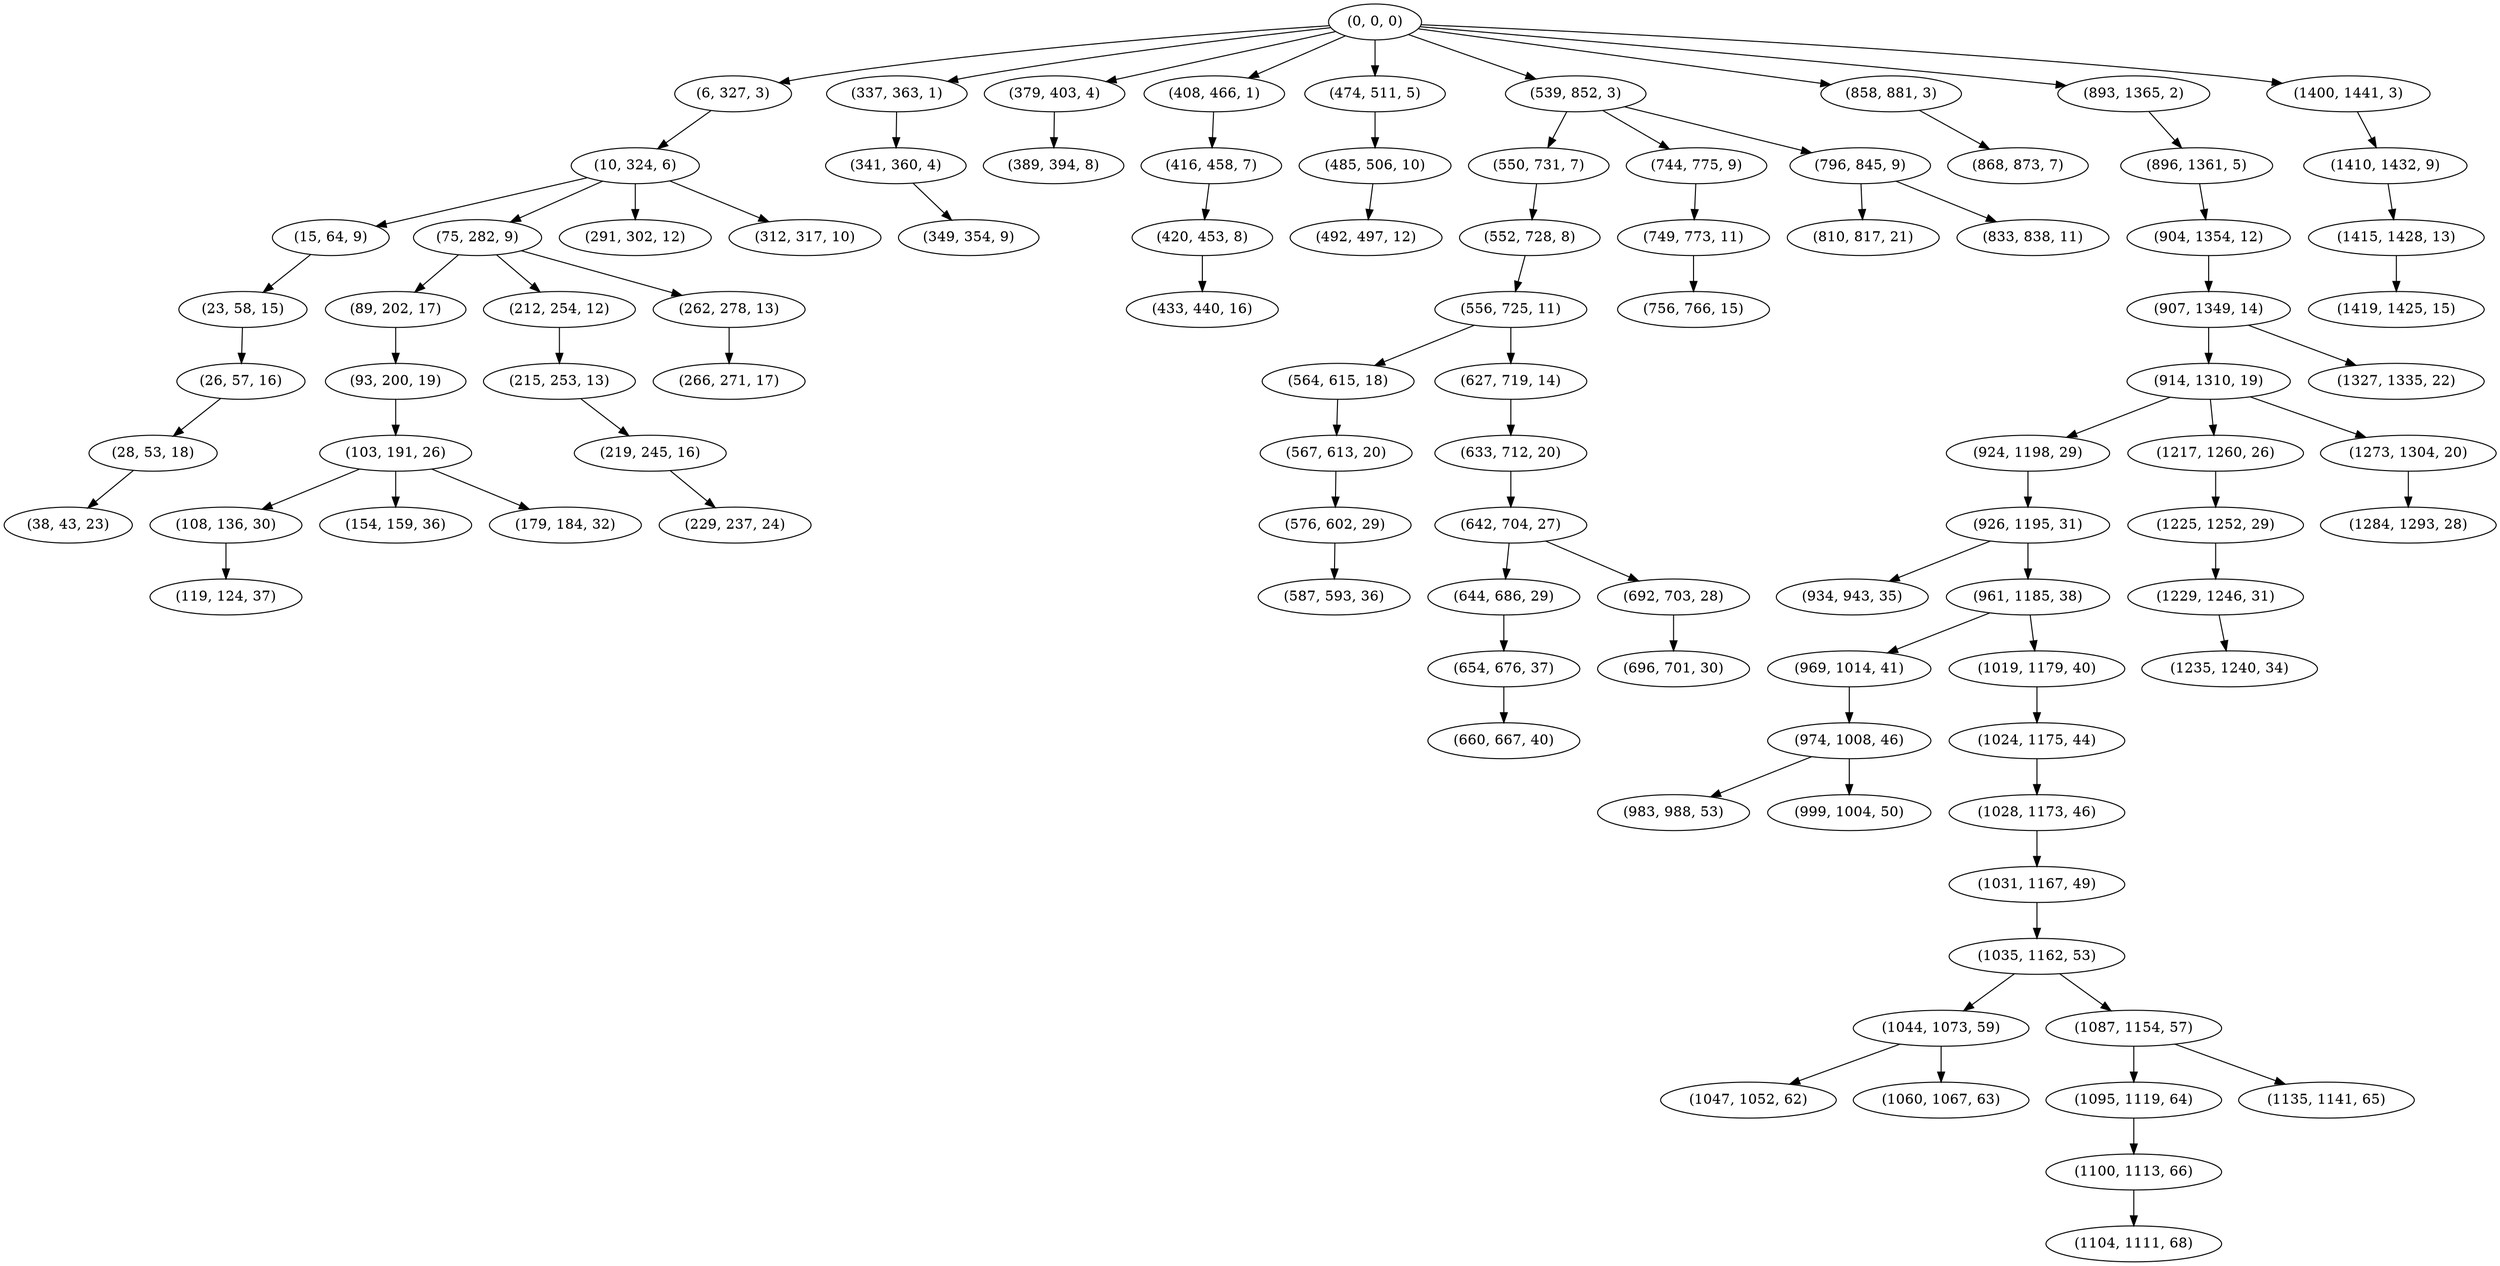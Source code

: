 digraph tree {
    "(0, 0, 0)";
    "(6, 327, 3)";
    "(10, 324, 6)";
    "(15, 64, 9)";
    "(23, 58, 15)";
    "(26, 57, 16)";
    "(28, 53, 18)";
    "(38, 43, 23)";
    "(75, 282, 9)";
    "(89, 202, 17)";
    "(93, 200, 19)";
    "(103, 191, 26)";
    "(108, 136, 30)";
    "(119, 124, 37)";
    "(154, 159, 36)";
    "(179, 184, 32)";
    "(212, 254, 12)";
    "(215, 253, 13)";
    "(219, 245, 16)";
    "(229, 237, 24)";
    "(262, 278, 13)";
    "(266, 271, 17)";
    "(291, 302, 12)";
    "(312, 317, 10)";
    "(337, 363, 1)";
    "(341, 360, 4)";
    "(349, 354, 9)";
    "(379, 403, 4)";
    "(389, 394, 8)";
    "(408, 466, 1)";
    "(416, 458, 7)";
    "(420, 453, 8)";
    "(433, 440, 16)";
    "(474, 511, 5)";
    "(485, 506, 10)";
    "(492, 497, 12)";
    "(539, 852, 3)";
    "(550, 731, 7)";
    "(552, 728, 8)";
    "(556, 725, 11)";
    "(564, 615, 18)";
    "(567, 613, 20)";
    "(576, 602, 29)";
    "(587, 593, 36)";
    "(627, 719, 14)";
    "(633, 712, 20)";
    "(642, 704, 27)";
    "(644, 686, 29)";
    "(654, 676, 37)";
    "(660, 667, 40)";
    "(692, 703, 28)";
    "(696, 701, 30)";
    "(744, 775, 9)";
    "(749, 773, 11)";
    "(756, 766, 15)";
    "(796, 845, 9)";
    "(810, 817, 21)";
    "(833, 838, 11)";
    "(858, 881, 3)";
    "(868, 873, 7)";
    "(893, 1365, 2)";
    "(896, 1361, 5)";
    "(904, 1354, 12)";
    "(907, 1349, 14)";
    "(914, 1310, 19)";
    "(924, 1198, 29)";
    "(926, 1195, 31)";
    "(934, 943, 35)";
    "(961, 1185, 38)";
    "(969, 1014, 41)";
    "(974, 1008, 46)";
    "(983, 988, 53)";
    "(999, 1004, 50)";
    "(1019, 1179, 40)";
    "(1024, 1175, 44)";
    "(1028, 1173, 46)";
    "(1031, 1167, 49)";
    "(1035, 1162, 53)";
    "(1044, 1073, 59)";
    "(1047, 1052, 62)";
    "(1060, 1067, 63)";
    "(1087, 1154, 57)";
    "(1095, 1119, 64)";
    "(1100, 1113, 66)";
    "(1104, 1111, 68)";
    "(1135, 1141, 65)";
    "(1217, 1260, 26)";
    "(1225, 1252, 29)";
    "(1229, 1246, 31)";
    "(1235, 1240, 34)";
    "(1273, 1304, 20)";
    "(1284, 1293, 28)";
    "(1327, 1335, 22)";
    "(1400, 1441, 3)";
    "(1410, 1432, 9)";
    "(1415, 1428, 13)";
    "(1419, 1425, 15)";
    "(0, 0, 0)" -> "(6, 327, 3)";
    "(0, 0, 0)" -> "(337, 363, 1)";
    "(0, 0, 0)" -> "(379, 403, 4)";
    "(0, 0, 0)" -> "(408, 466, 1)";
    "(0, 0, 0)" -> "(474, 511, 5)";
    "(0, 0, 0)" -> "(539, 852, 3)";
    "(0, 0, 0)" -> "(858, 881, 3)";
    "(0, 0, 0)" -> "(893, 1365, 2)";
    "(0, 0, 0)" -> "(1400, 1441, 3)";
    "(6, 327, 3)" -> "(10, 324, 6)";
    "(10, 324, 6)" -> "(15, 64, 9)";
    "(10, 324, 6)" -> "(75, 282, 9)";
    "(10, 324, 6)" -> "(291, 302, 12)";
    "(10, 324, 6)" -> "(312, 317, 10)";
    "(15, 64, 9)" -> "(23, 58, 15)";
    "(23, 58, 15)" -> "(26, 57, 16)";
    "(26, 57, 16)" -> "(28, 53, 18)";
    "(28, 53, 18)" -> "(38, 43, 23)";
    "(75, 282, 9)" -> "(89, 202, 17)";
    "(75, 282, 9)" -> "(212, 254, 12)";
    "(75, 282, 9)" -> "(262, 278, 13)";
    "(89, 202, 17)" -> "(93, 200, 19)";
    "(93, 200, 19)" -> "(103, 191, 26)";
    "(103, 191, 26)" -> "(108, 136, 30)";
    "(103, 191, 26)" -> "(154, 159, 36)";
    "(103, 191, 26)" -> "(179, 184, 32)";
    "(108, 136, 30)" -> "(119, 124, 37)";
    "(212, 254, 12)" -> "(215, 253, 13)";
    "(215, 253, 13)" -> "(219, 245, 16)";
    "(219, 245, 16)" -> "(229, 237, 24)";
    "(262, 278, 13)" -> "(266, 271, 17)";
    "(337, 363, 1)" -> "(341, 360, 4)";
    "(341, 360, 4)" -> "(349, 354, 9)";
    "(379, 403, 4)" -> "(389, 394, 8)";
    "(408, 466, 1)" -> "(416, 458, 7)";
    "(416, 458, 7)" -> "(420, 453, 8)";
    "(420, 453, 8)" -> "(433, 440, 16)";
    "(474, 511, 5)" -> "(485, 506, 10)";
    "(485, 506, 10)" -> "(492, 497, 12)";
    "(539, 852, 3)" -> "(550, 731, 7)";
    "(539, 852, 3)" -> "(744, 775, 9)";
    "(539, 852, 3)" -> "(796, 845, 9)";
    "(550, 731, 7)" -> "(552, 728, 8)";
    "(552, 728, 8)" -> "(556, 725, 11)";
    "(556, 725, 11)" -> "(564, 615, 18)";
    "(556, 725, 11)" -> "(627, 719, 14)";
    "(564, 615, 18)" -> "(567, 613, 20)";
    "(567, 613, 20)" -> "(576, 602, 29)";
    "(576, 602, 29)" -> "(587, 593, 36)";
    "(627, 719, 14)" -> "(633, 712, 20)";
    "(633, 712, 20)" -> "(642, 704, 27)";
    "(642, 704, 27)" -> "(644, 686, 29)";
    "(642, 704, 27)" -> "(692, 703, 28)";
    "(644, 686, 29)" -> "(654, 676, 37)";
    "(654, 676, 37)" -> "(660, 667, 40)";
    "(692, 703, 28)" -> "(696, 701, 30)";
    "(744, 775, 9)" -> "(749, 773, 11)";
    "(749, 773, 11)" -> "(756, 766, 15)";
    "(796, 845, 9)" -> "(810, 817, 21)";
    "(796, 845, 9)" -> "(833, 838, 11)";
    "(858, 881, 3)" -> "(868, 873, 7)";
    "(893, 1365, 2)" -> "(896, 1361, 5)";
    "(896, 1361, 5)" -> "(904, 1354, 12)";
    "(904, 1354, 12)" -> "(907, 1349, 14)";
    "(907, 1349, 14)" -> "(914, 1310, 19)";
    "(907, 1349, 14)" -> "(1327, 1335, 22)";
    "(914, 1310, 19)" -> "(924, 1198, 29)";
    "(914, 1310, 19)" -> "(1217, 1260, 26)";
    "(914, 1310, 19)" -> "(1273, 1304, 20)";
    "(924, 1198, 29)" -> "(926, 1195, 31)";
    "(926, 1195, 31)" -> "(934, 943, 35)";
    "(926, 1195, 31)" -> "(961, 1185, 38)";
    "(961, 1185, 38)" -> "(969, 1014, 41)";
    "(961, 1185, 38)" -> "(1019, 1179, 40)";
    "(969, 1014, 41)" -> "(974, 1008, 46)";
    "(974, 1008, 46)" -> "(983, 988, 53)";
    "(974, 1008, 46)" -> "(999, 1004, 50)";
    "(1019, 1179, 40)" -> "(1024, 1175, 44)";
    "(1024, 1175, 44)" -> "(1028, 1173, 46)";
    "(1028, 1173, 46)" -> "(1031, 1167, 49)";
    "(1031, 1167, 49)" -> "(1035, 1162, 53)";
    "(1035, 1162, 53)" -> "(1044, 1073, 59)";
    "(1035, 1162, 53)" -> "(1087, 1154, 57)";
    "(1044, 1073, 59)" -> "(1047, 1052, 62)";
    "(1044, 1073, 59)" -> "(1060, 1067, 63)";
    "(1087, 1154, 57)" -> "(1095, 1119, 64)";
    "(1087, 1154, 57)" -> "(1135, 1141, 65)";
    "(1095, 1119, 64)" -> "(1100, 1113, 66)";
    "(1100, 1113, 66)" -> "(1104, 1111, 68)";
    "(1217, 1260, 26)" -> "(1225, 1252, 29)";
    "(1225, 1252, 29)" -> "(1229, 1246, 31)";
    "(1229, 1246, 31)" -> "(1235, 1240, 34)";
    "(1273, 1304, 20)" -> "(1284, 1293, 28)";
    "(1400, 1441, 3)" -> "(1410, 1432, 9)";
    "(1410, 1432, 9)" -> "(1415, 1428, 13)";
    "(1415, 1428, 13)" -> "(1419, 1425, 15)";
}
